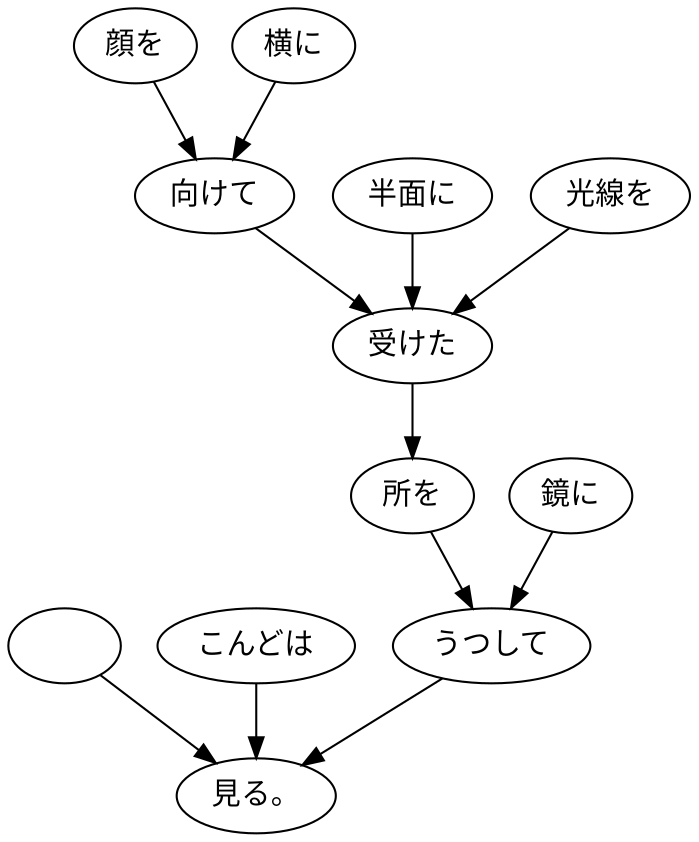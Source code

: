 digraph graph5674 {
	node0 [label="　"];
	node1 [label="こんどは"];
	node2 [label="顔を"];
	node3 [label="横に"];
	node4 [label="向けて"];
	node5 [label="半面に"];
	node6 [label="光線を"];
	node7 [label="受けた"];
	node8 [label="所を"];
	node9 [label="鏡に"];
	node10 [label="うつして"];
	node11 [label="見る。"];
	node0 -> node11;
	node1 -> node11;
	node2 -> node4;
	node3 -> node4;
	node4 -> node7;
	node5 -> node7;
	node6 -> node7;
	node7 -> node8;
	node8 -> node10;
	node9 -> node10;
	node10 -> node11;
}
